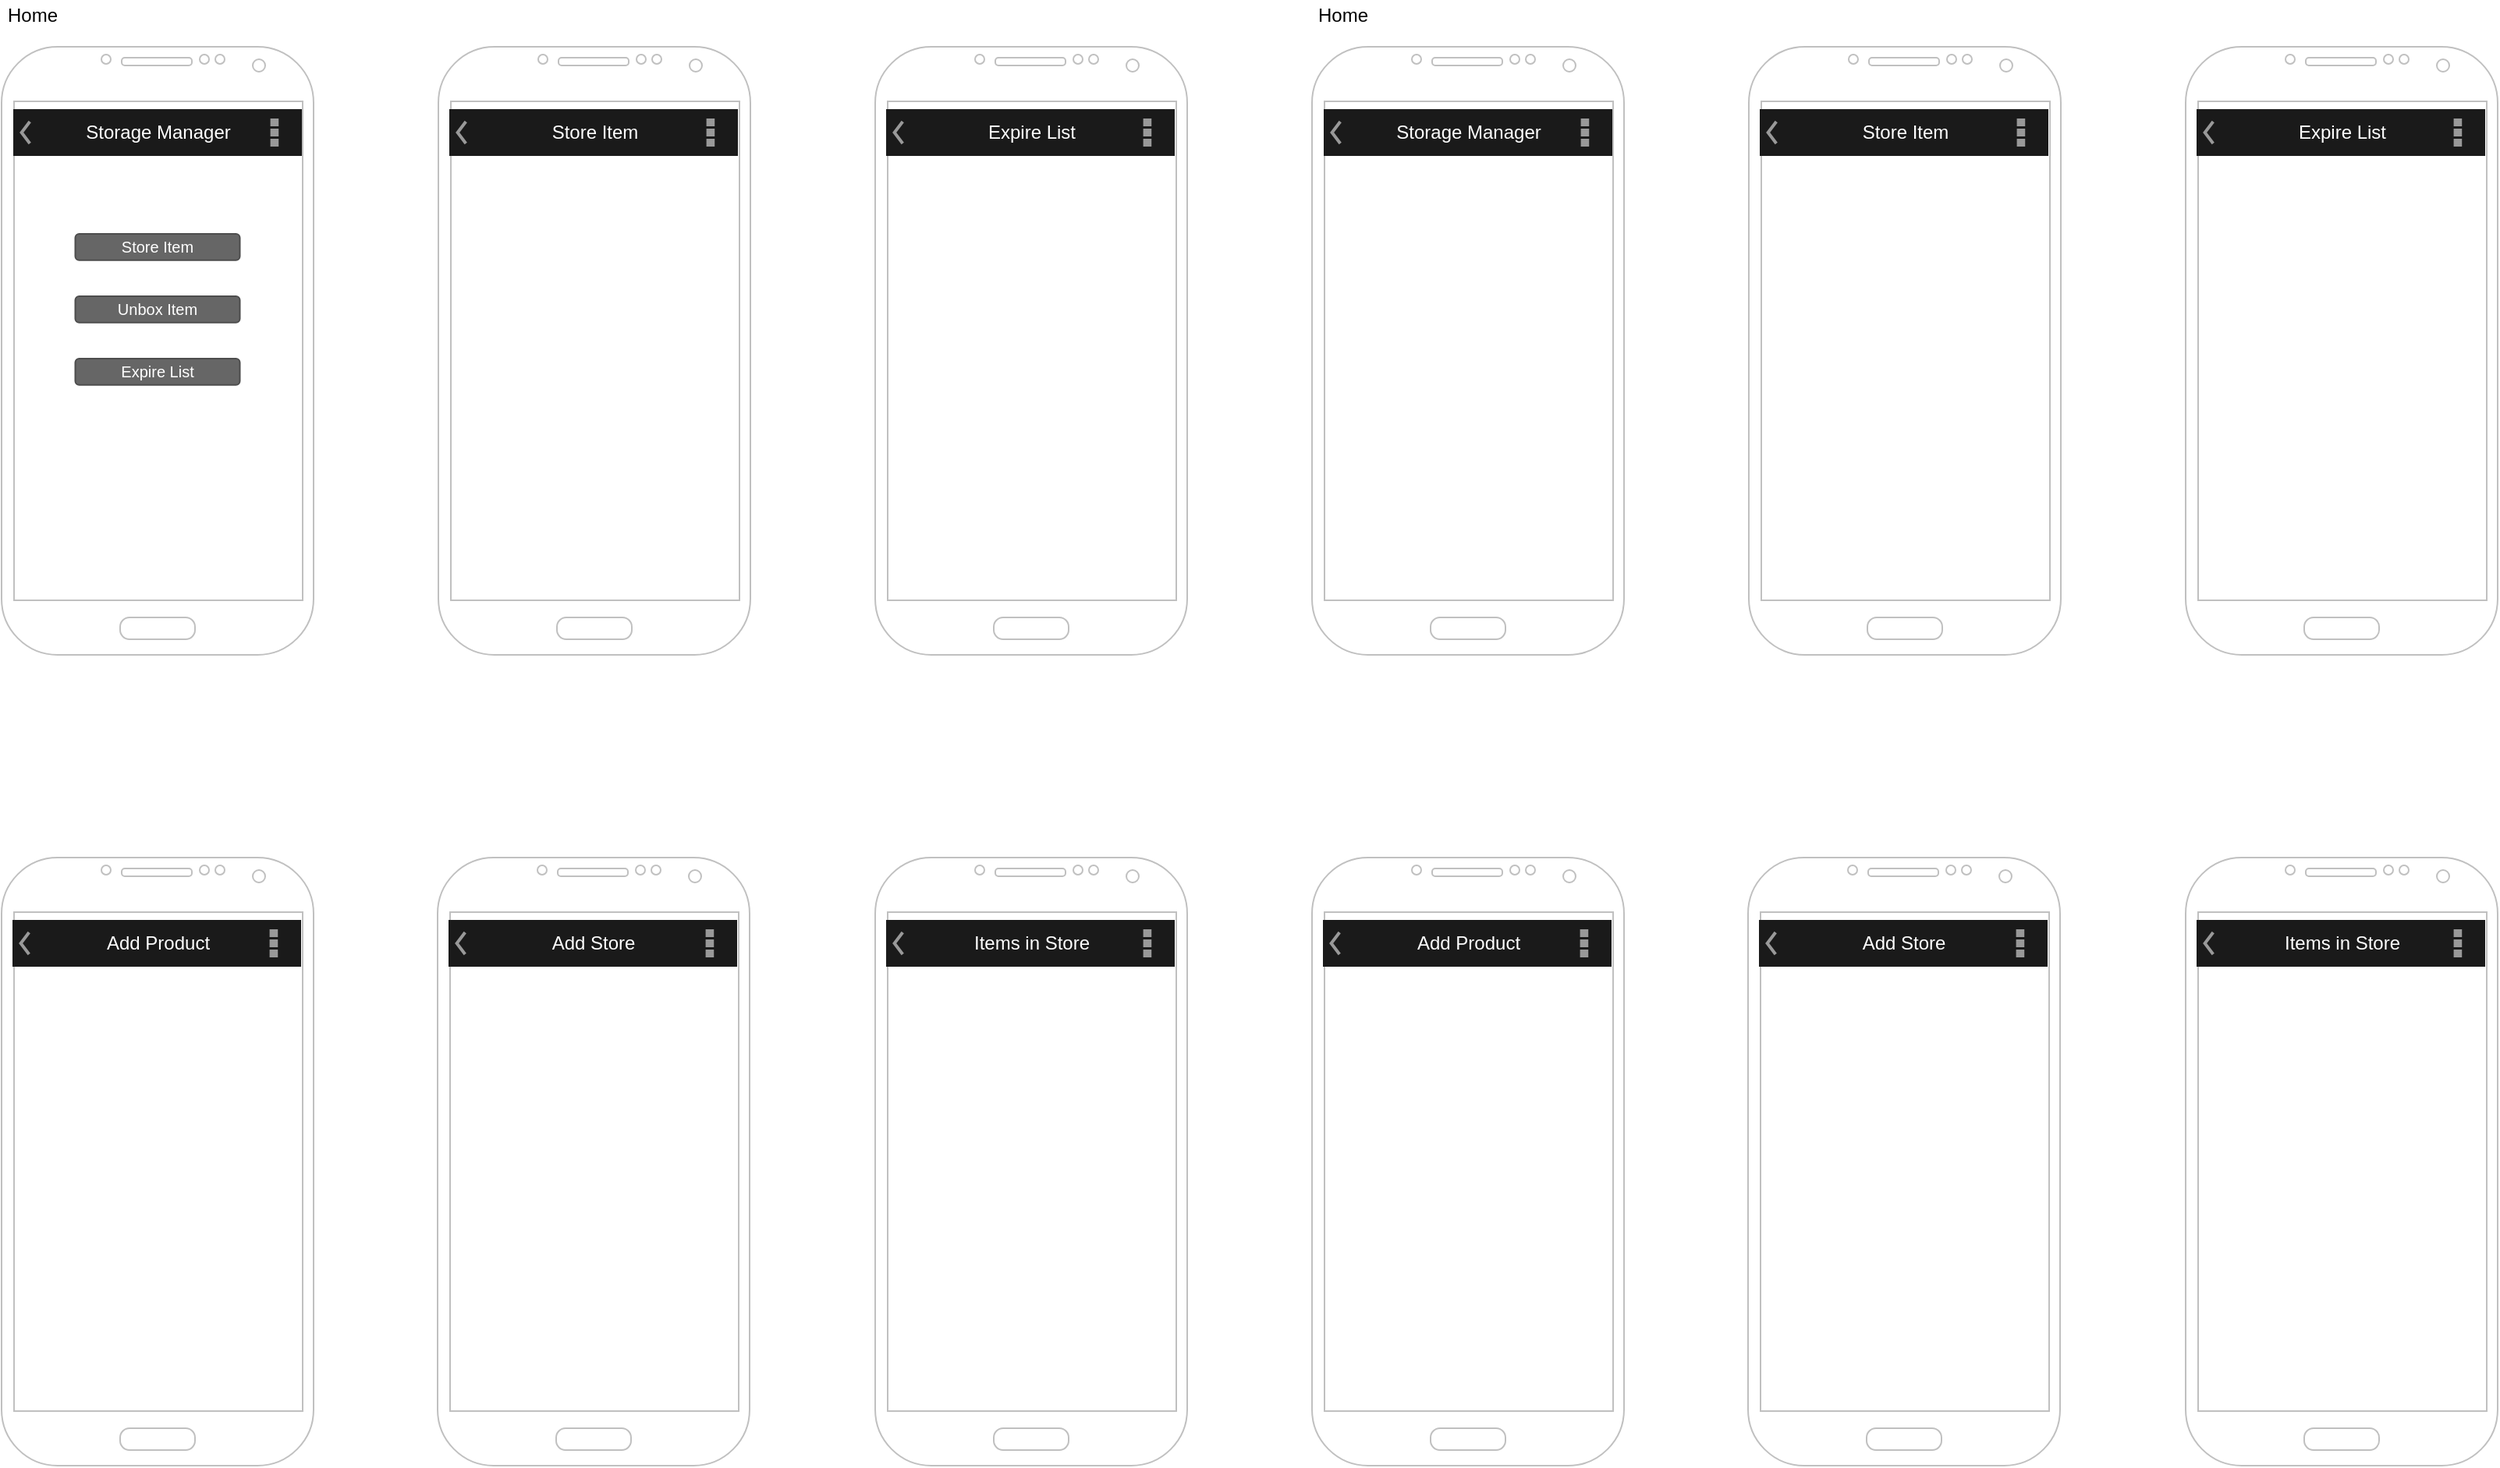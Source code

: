 <mxfile version="13.1.1" type="github">
  <diagram id="CHu45XtJOqBpzsB6C5ND" name="Page-1">
    <mxGraphModel dx="2031" dy="1014" grid="1" gridSize="10" guides="1" tooltips="1" connect="1" arrows="1" fold="1" page="1" pageScale="1" pageWidth="850" pageHeight="1100" math="0" shadow="0">
      <root>
        <mxCell id="0" />
        <mxCell id="1" parent="0" />
        <mxCell id="CYfTwfHqTMPXeelAHlaz-1" value="" style="verticalLabelPosition=bottom;verticalAlign=top;html=1;shadow=0;dashed=0;strokeWidth=1;shape=mxgraph.android.phone2;strokeColor=#c0c0c0;" parent="1" vertex="1">
          <mxGeometry x="40" y="40" width="200" height="390" as="geometry" />
        </mxCell>
        <mxCell id="CYfTwfHqTMPXeelAHlaz-2" value="Storage Manager" style="strokeWidth=1;html=1;shadow=0;dashed=0;shape=mxgraph.android.action_bar;fillColor=#1A1A1A;strokeColor=#c0c0c0;strokeWidth=2;fontColor=#FFFFFF;" parent="1" vertex="1">
          <mxGeometry x="47.5" y="80" width="185" height="30" as="geometry" />
        </mxCell>
        <mxCell id="CYfTwfHqTMPXeelAHlaz-3" value="Store Item" style="rounded=1;html=1;shadow=0;dashed=0;whiteSpace=wrap;fontSize=10;fillColor=#666666;align=center;strokeColor=#4D4D4D;fontColor=#ffffff;" parent="1" vertex="1">
          <mxGeometry x="87.25" y="160" width="105.5" height="16.88" as="geometry" />
        </mxCell>
        <mxCell id="CYfTwfHqTMPXeelAHlaz-4" value="Unbox Item" style="rounded=1;html=1;shadow=0;dashed=0;whiteSpace=wrap;fontSize=10;fillColor=#666666;align=center;strokeColor=#4D4D4D;fontColor=#ffffff;" parent="1" vertex="1">
          <mxGeometry x="87.25" y="200" width="105.5" height="16.88" as="geometry" />
        </mxCell>
        <mxCell id="CYfTwfHqTMPXeelAHlaz-5" value="Expire List" style="rounded=1;html=1;shadow=0;dashed=0;whiteSpace=wrap;fontSize=10;fillColor=#666666;align=center;strokeColor=#4D4D4D;fontColor=#ffffff;" parent="1" vertex="1">
          <mxGeometry x="87.25" y="240" width="105.5" height="16.88" as="geometry" />
        </mxCell>
        <mxCell id="FvmmlonfM_7MPkLlXJ-B-1" value="" style="verticalLabelPosition=bottom;verticalAlign=top;html=1;shadow=0;dashed=0;strokeWidth=1;shape=mxgraph.android.phone2;strokeColor=#c0c0c0;" parent="1" vertex="1">
          <mxGeometry x="320" y="40" width="200" height="390" as="geometry" />
        </mxCell>
        <mxCell id="FvmmlonfM_7MPkLlXJ-B-2" value="Store Item" style="strokeWidth=1;html=1;shadow=0;dashed=0;shape=mxgraph.android.action_bar;fillColor=#1A1A1A;strokeColor=#c0c0c0;strokeWidth=2;fontColor=#FFFFFF;" parent="1" vertex="1">
          <mxGeometry x="327" y="80" width="185" height="30" as="geometry" />
        </mxCell>
        <mxCell id="FvmmlonfM_7MPkLlXJ-B-3" value="Home" style="text;html=1;strokeColor=none;fillColor=none;align=center;verticalAlign=middle;whiteSpace=wrap;rounded=0;" parent="1" vertex="1">
          <mxGeometry x="40" y="10" width="40" height="20" as="geometry" />
        </mxCell>
        <mxCell id="FvmmlonfM_7MPkLlXJ-B-5" value="" style="verticalLabelPosition=bottom;verticalAlign=top;html=1;shadow=0;dashed=0;strokeWidth=1;shape=mxgraph.android.phone2;strokeColor=#c0c0c0;" parent="1" vertex="1">
          <mxGeometry x="600" y="40" width="200" height="390" as="geometry" />
        </mxCell>
        <mxCell id="FvmmlonfM_7MPkLlXJ-B-6" value="Expire List" style="strokeWidth=1;html=1;shadow=0;dashed=0;shape=mxgraph.android.action_bar;fillColor=#1A1A1A;strokeColor=#c0c0c0;strokeWidth=2;fontColor=#FFFFFF;" parent="1" vertex="1">
          <mxGeometry x="607" y="80" width="185" height="30" as="geometry" />
        </mxCell>
        <mxCell id="FvmmlonfM_7MPkLlXJ-B-7" value="" style="verticalLabelPosition=bottom;verticalAlign=top;html=1;shadow=0;dashed=0;strokeWidth=1;shape=mxgraph.android.phone2;strokeColor=#c0c0c0;" parent="1" vertex="1">
          <mxGeometry x="40" y="560" width="200" height="390" as="geometry" />
        </mxCell>
        <mxCell id="FvmmlonfM_7MPkLlXJ-B-8" value="Add Product" style="strokeWidth=1;html=1;shadow=0;dashed=0;shape=mxgraph.android.action_bar;fillColor=#1A1A1A;strokeColor=#c0c0c0;strokeWidth=2;fontColor=#FFFFFF;" parent="1" vertex="1">
          <mxGeometry x="47" y="600" width="185" height="30" as="geometry" />
        </mxCell>
        <mxCell id="FvmmlonfM_7MPkLlXJ-B-9" value="" style="verticalLabelPosition=bottom;verticalAlign=top;html=1;shadow=0;dashed=0;strokeWidth=1;shape=mxgraph.android.phone2;strokeColor=#c0c0c0;" parent="1" vertex="1">
          <mxGeometry x="319.5" y="560" width="200" height="390" as="geometry" />
        </mxCell>
        <mxCell id="FvmmlonfM_7MPkLlXJ-B-10" value="Add Store" style="strokeWidth=1;html=1;shadow=0;dashed=0;shape=mxgraph.android.action_bar;fillColor=#1A1A1A;strokeColor=#c0c0c0;strokeWidth=2;fontColor=#FFFFFF;" parent="1" vertex="1">
          <mxGeometry x="326.5" y="600" width="185" height="30" as="geometry" />
        </mxCell>
        <mxCell id="FvmmlonfM_7MPkLlXJ-B-11" value="" style="verticalLabelPosition=bottom;verticalAlign=top;html=1;shadow=0;dashed=0;strokeWidth=1;shape=mxgraph.android.phone2;strokeColor=#c0c0c0;" parent="1" vertex="1">
          <mxGeometry x="600" y="560" width="200" height="390" as="geometry" />
        </mxCell>
        <mxCell id="FvmmlonfM_7MPkLlXJ-B-12" value="Items in Store" style="strokeWidth=1;html=1;shadow=0;dashed=0;shape=mxgraph.android.action_bar;fillColor=#1A1A1A;strokeColor=#c0c0c0;strokeWidth=2;fontColor=#FFFFFF;" parent="1" vertex="1">
          <mxGeometry x="607" y="600" width="185" height="30" as="geometry" />
        </mxCell>
        <mxCell id="jTlXZSJkSVps8n7bUzwx-1" value="" style="verticalLabelPosition=bottom;verticalAlign=top;html=1;shadow=0;dashed=0;strokeWidth=1;shape=mxgraph.android.phone2;strokeColor=#c0c0c0;" vertex="1" parent="1">
          <mxGeometry x="880" y="40" width="200" height="390" as="geometry" />
        </mxCell>
        <mxCell id="jTlXZSJkSVps8n7bUzwx-2" value="Storage Manager" style="strokeWidth=1;html=1;shadow=0;dashed=0;shape=mxgraph.android.action_bar;fillColor=#1A1A1A;strokeColor=#c0c0c0;strokeWidth=2;fontColor=#FFFFFF;" vertex="1" parent="1">
          <mxGeometry x="887.5" y="80" width="185" height="30" as="geometry" />
        </mxCell>
        <mxCell id="jTlXZSJkSVps8n7bUzwx-6" value="" style="verticalLabelPosition=bottom;verticalAlign=top;html=1;shadow=0;dashed=0;strokeWidth=1;shape=mxgraph.android.phone2;strokeColor=#c0c0c0;" vertex="1" parent="1">
          <mxGeometry x="1160" y="40" width="200" height="390" as="geometry" />
        </mxCell>
        <mxCell id="jTlXZSJkSVps8n7bUzwx-7" value="Store Item" style="strokeWidth=1;html=1;shadow=0;dashed=0;shape=mxgraph.android.action_bar;fillColor=#1A1A1A;strokeColor=#c0c0c0;strokeWidth=2;fontColor=#FFFFFF;" vertex="1" parent="1">
          <mxGeometry x="1167" y="80" width="185" height="30" as="geometry" />
        </mxCell>
        <mxCell id="jTlXZSJkSVps8n7bUzwx-8" value="Home" style="text;html=1;strokeColor=none;fillColor=none;align=center;verticalAlign=middle;whiteSpace=wrap;rounded=0;" vertex="1" parent="1">
          <mxGeometry x="880" y="10" width="40" height="20" as="geometry" />
        </mxCell>
        <mxCell id="jTlXZSJkSVps8n7bUzwx-9" value="" style="verticalLabelPosition=bottom;verticalAlign=top;html=1;shadow=0;dashed=0;strokeWidth=1;shape=mxgraph.android.phone2;strokeColor=#c0c0c0;" vertex="1" parent="1">
          <mxGeometry x="1440" y="40" width="200" height="390" as="geometry" />
        </mxCell>
        <mxCell id="jTlXZSJkSVps8n7bUzwx-10" value="Expire List" style="strokeWidth=1;html=1;shadow=0;dashed=0;shape=mxgraph.android.action_bar;fillColor=#1A1A1A;strokeColor=#c0c0c0;strokeWidth=2;fontColor=#FFFFFF;" vertex="1" parent="1">
          <mxGeometry x="1447" y="80" width="185" height="30" as="geometry" />
        </mxCell>
        <mxCell id="jTlXZSJkSVps8n7bUzwx-11" value="" style="verticalLabelPosition=bottom;verticalAlign=top;html=1;shadow=0;dashed=0;strokeWidth=1;shape=mxgraph.android.phone2;strokeColor=#c0c0c0;" vertex="1" parent="1">
          <mxGeometry x="880" y="560" width="200" height="390" as="geometry" />
        </mxCell>
        <mxCell id="jTlXZSJkSVps8n7bUzwx-12" value="Add Product" style="strokeWidth=1;html=1;shadow=0;dashed=0;shape=mxgraph.android.action_bar;fillColor=#1A1A1A;strokeColor=#c0c0c0;strokeWidth=2;fontColor=#FFFFFF;" vertex="1" parent="1">
          <mxGeometry x="887" y="600" width="185" height="30" as="geometry" />
        </mxCell>
        <mxCell id="jTlXZSJkSVps8n7bUzwx-13" value="" style="verticalLabelPosition=bottom;verticalAlign=top;html=1;shadow=0;dashed=0;strokeWidth=1;shape=mxgraph.android.phone2;strokeColor=#c0c0c0;" vertex="1" parent="1">
          <mxGeometry x="1159.5" y="560" width="200" height="390" as="geometry" />
        </mxCell>
        <mxCell id="jTlXZSJkSVps8n7bUzwx-14" value="Add Store" style="strokeWidth=1;html=1;shadow=0;dashed=0;shape=mxgraph.android.action_bar;fillColor=#1A1A1A;strokeColor=#c0c0c0;strokeWidth=2;fontColor=#FFFFFF;" vertex="1" parent="1">
          <mxGeometry x="1166.5" y="600" width="185" height="30" as="geometry" />
        </mxCell>
        <mxCell id="jTlXZSJkSVps8n7bUzwx-15" value="" style="verticalLabelPosition=bottom;verticalAlign=top;html=1;shadow=0;dashed=0;strokeWidth=1;shape=mxgraph.android.phone2;strokeColor=#c0c0c0;" vertex="1" parent="1">
          <mxGeometry x="1440" y="560" width="200" height="390" as="geometry" />
        </mxCell>
        <mxCell id="jTlXZSJkSVps8n7bUzwx-16" value="Items in Store" style="strokeWidth=1;html=1;shadow=0;dashed=0;shape=mxgraph.android.action_bar;fillColor=#1A1A1A;strokeColor=#c0c0c0;strokeWidth=2;fontColor=#FFFFFF;" vertex="1" parent="1">
          <mxGeometry x="1447" y="600" width="185" height="30" as="geometry" />
        </mxCell>
      </root>
    </mxGraphModel>
  </diagram>
</mxfile>
